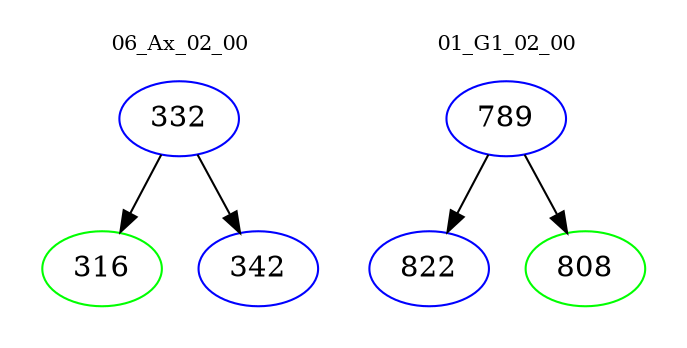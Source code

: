 digraph{
subgraph cluster_0 {
color = white
label = "06_Ax_02_00";
fontsize=10;
T0_332 [label="332", color="blue"]
T0_332 -> T0_316 [color="black"]
T0_316 [label="316", color="green"]
T0_332 -> T0_342 [color="black"]
T0_342 [label="342", color="blue"]
}
subgraph cluster_1 {
color = white
label = "01_G1_02_00";
fontsize=10;
T1_789 [label="789", color="blue"]
T1_789 -> T1_822 [color="black"]
T1_822 [label="822", color="blue"]
T1_789 -> T1_808 [color="black"]
T1_808 [label="808", color="green"]
}
}
